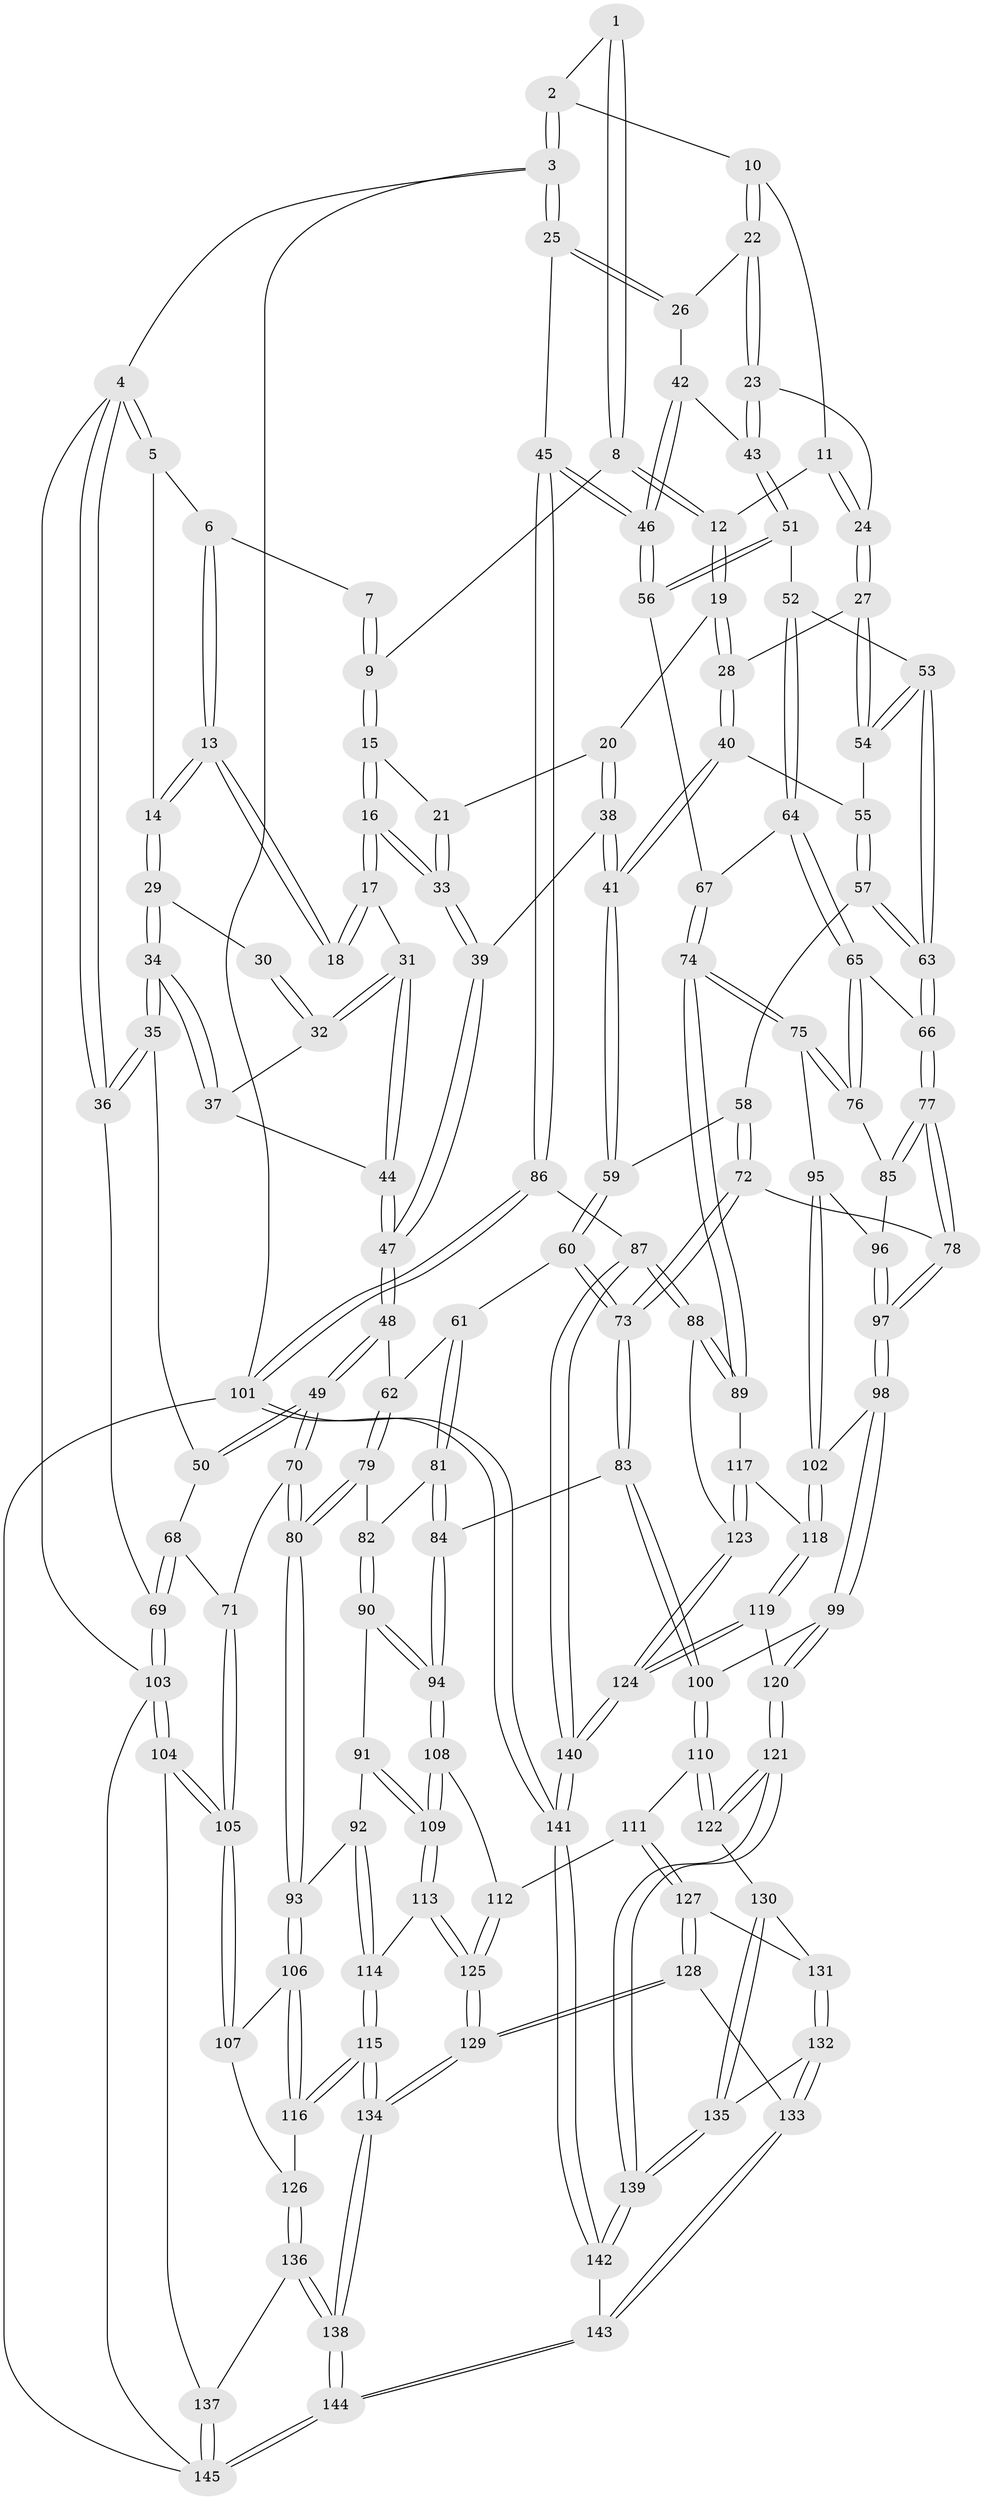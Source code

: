 // Generated by graph-tools (version 1.1) at 2025/03/03/09/25 03:03:28]
// undirected, 145 vertices, 359 edges
graph export_dot {
graph [start="1"]
  node [color=gray90,style=filled];
  1 [pos="+0.5997322222992661+0"];
  2 [pos="+0.7388575917237238+0"];
  3 [pos="+1+0"];
  4 [pos="+0+0"];
  5 [pos="+0+0"];
  6 [pos="+0.2689009407021507+0"];
  7 [pos="+0.4823017117696665+0"];
  8 [pos="+0.5715874524343736+0.04877999694382906"];
  9 [pos="+0.4858964639218317+0.03283855552753825"];
  10 [pos="+0.7320206601035935+0"];
  11 [pos="+0.6319062504637634+0.05788884575711061"];
  12 [pos="+0.6025705275270055+0.07523855973818969"];
  13 [pos="+0.2677333681482156+0"];
  14 [pos="+0.09678795512298613+0.09022387343813415"];
  15 [pos="+0.4845342800274187+0.035300075459636246"];
  16 [pos="+0.37391784095820874+0.12628207031499017"];
  17 [pos="+0.35677676532880376+0.11873211351661396"];
  18 [pos="+0.29177704755592276+0.02340613844158435"];
  19 [pos="+0.5883751906834817+0.1277810241740994"];
  20 [pos="+0.5590080408958727+0.1370440488964138"];
  21 [pos="+0.5376960263122383+0.1262926524898693"];
  22 [pos="+0.7818645613221537+0.0995089691261518"];
  23 [pos="+0.7746429306128676+0.13474915642769125"];
  24 [pos="+0.706034150317508+0.1805052902122979"];
  25 [pos="+1+0"];
  26 [pos="+0.9399149265127684+0.07284884681019926"];
  27 [pos="+0.6944188704490494+0.18989862084102754"];
  28 [pos="+0.6659411509087588+0.19801240073331108"];
  29 [pos="+0.09634876521387022+0.09349263306198846"];
  30 [pos="+0.2468253527320087+0.055969522987452704"];
  31 [pos="+0.29834197115267824+0.16760928915591722"];
  32 [pos="+0.19338821512847712+0.14587144892148377"];
  33 [pos="+0.3878008020015021+0.14514671340817942"];
  34 [pos="+0.03053254198956273+0.2109121062475969"];
  35 [pos="+0.014880283405582565+0.22613735620467385"];
  36 [pos="+0+0.2102864147608983"];
  37 [pos="+0.1608204449217827+0.167730713291351"];
  38 [pos="+0.4842282394891962+0.28459476491033914"];
  39 [pos="+0.4315821098912315+0.24614168085639504"];
  40 [pos="+0.6054173314339858+0.28776404889553764"];
  41 [pos="+0.49650612077157297+0.30229046545975846"];
  42 [pos="+0.920826753657321+0.18596971100877113"];
  43 [pos="+0.8393863697441037+0.21374017431978917"];
  44 [pos="+0.27166484456664625+0.20518912678525686"];
  45 [pos="+1+0.3139649523343852"];
  46 [pos="+1+0.3190167218944538"];
  47 [pos="+0.23037898646873542+0.3415029386730251"];
  48 [pos="+0.22009916633616922+0.35305861481651896"];
  49 [pos="+0.1979867070334946+0.3551411725468314"];
  50 [pos="+0.11903089885769251+0.31879064096917953"];
  51 [pos="+0.8411003768555297+0.24864711484909302"];
  52 [pos="+0.8066816091550255+0.34227452413753984"];
  53 [pos="+0.7748811500305819+0.3330095879214568"];
  54 [pos="+0.7695998842831899+0.3310865618900041"];
  55 [pos="+0.6601688462760211+0.3394189307266832"];
  56 [pos="+1+0.32429006990957376"];
  57 [pos="+0.6535357105405012+0.43228807217004833"];
  58 [pos="+0.5685759363631779+0.41276506884848935"];
  59 [pos="+0.48440164427237414+0.3658917230584018"];
  60 [pos="+0.46709347264524814+0.39497979964591606"];
  61 [pos="+0.43874149379549204+0.40999196898826434"];
  62 [pos="+0.2729926000822228+0.39434454264102325"];
  63 [pos="+0.6629758634403266+0.45177543523125024"];
  64 [pos="+0.8205712213522045+0.36662662136112056"];
  65 [pos="+0.8115605704230364+0.411018564770963"];
  66 [pos="+0.6657406250325316+0.4587880325929646"];
  67 [pos="+1+0.3674475228953799"];
  68 [pos="+0.0609223443236256+0.4378513075039915"];
  69 [pos="+0+0.4316774738464798"];
  70 [pos="+0.17204382533733698+0.4711444797521608"];
  71 [pos="+0.03573613506286264+0.5348371026182019"];
  72 [pos="+0.5855756521319612+0.5266486817910755"];
  73 [pos="+0.5401590290415921+0.5447964979294446"];
  74 [pos="+0.8836586754932443+0.5534837267490027"];
  75 [pos="+0.869059109592846+0.5433190031969176"];
  76 [pos="+0.8284966421772526+0.48341896865355427"];
  77 [pos="+0.6590997167856643+0.5070911298727673"];
  78 [pos="+0.656982964497017+0.5111127333843913"];
  79 [pos="+0.29836773169816605+0.47814836236320074"];
  80 [pos="+0.19821403433519344+0.5616371064482116"];
  81 [pos="+0.4165275607880826+0.462265509994363"];
  82 [pos="+0.31011350838352864+0.4945475504844007"];
  83 [pos="+0.5397334783362691+0.545599193572202"];
  84 [pos="+0.40058283540046385+0.5632366847479623"];
  85 [pos="+0.7467699530039059+0.5049117585538584"];
  86 [pos="+1+0.6570570028410796"];
  87 [pos="+1+0.6574456477063965"];
  88 [pos="+0.9678822938524544+0.6361062665599738"];
  89 [pos="+0.8915915769549986+0.5678012040294543"];
  90 [pos="+0.33195416751072654+0.555095988770686"];
  91 [pos="+0.24712259745332799+0.5755233523821399"];
  92 [pos="+0.20276579879956255+0.5724401208450447"];
  93 [pos="+0.198512727491035+0.5706747272958773"];
  94 [pos="+0.377104566159306+0.5856219318440485"];
  95 [pos="+0.8038940355933645+0.561873927321074"];
  96 [pos="+0.7547150722434475+0.5510885479970515"];
  97 [pos="+0.6813317944692191+0.5649304226825961"];
  98 [pos="+0.6874391618829944+0.5982454727699241"];
  99 [pos="+0.6190681188562321+0.651810219203092"];
  100 [pos="+0.545295461322724+0.6346281468631031"];
  101 [pos="+1+1"];
  102 [pos="+0.7194814772045788+0.6229036382725603"];
  103 [pos="+0+0.6779066702438944"];
  104 [pos="+0+0.6799018742695955"];
  105 [pos="+0+0.63934063588443"];
  106 [pos="+0.163754678216698+0.5977422565914007"];
  107 [pos="+0.05153742816587487+0.6334381471376035"];
  108 [pos="+0.3772186876384674+0.5894496265807465"];
  109 [pos="+0.31295485135153694+0.6764154543390419"];
  110 [pos="+0.515249382434098+0.6714014808927127"];
  111 [pos="+0.49982201553538713+0.6805151236305695"];
  112 [pos="+0.45876533603828135+0.6752051771097958"];
  113 [pos="+0.29340115166469793+0.719846460592687"];
  114 [pos="+0.2867077272743664+0.7219078384278718"];
  115 [pos="+0.2432491720619694+0.7485905006904544"];
  116 [pos="+0.23554137759005575+0.7465255824891747"];
  117 [pos="+0.7759459149067098+0.6645149887698485"];
  118 [pos="+0.7399415313762595+0.6603565481630636"];
  119 [pos="+0.6745390107765029+0.7778688002474325"];
  120 [pos="+0.6737500698310411+0.7779274987859481"];
  121 [pos="+0.6732182206018291+0.77821686055924"];
  122 [pos="+0.6247466730868532+0.7732065851816584"];
  123 [pos="+0.857273450714423+0.7677293996377879"];
  124 [pos="+0.832314237404909+0.8494330405109943"];
  125 [pos="+0.37223405831249484+0.7583186504472478"];
  126 [pos="+0.23174290393948624+0.7465367591348031"];
  127 [pos="+0.5012722640090905+0.7455120553177873"];
  128 [pos="+0.43921609447771626+0.8357799229496975"];
  129 [pos="+0.4126611037541859+0.8347371584533301"];
  130 [pos="+0.575999321428202+0.7871189451441624"];
  131 [pos="+0.5305962663489362+0.7666258114519777"];
  132 [pos="+0.5123960345220916+0.8419538043549655"];
  133 [pos="+0.46326725636275207+0.8496272735726773"];
  134 [pos="+0.2523107785999452+1"];
  135 [pos="+0.53446806149768+0.8413575787302415"];
  136 [pos="+0.07337295106137001+0.8005919521338566"];
  137 [pos="+0+0.6924477039385375"];
  138 [pos="+0.2313422476420196+1"];
  139 [pos="+0.6115654779421948+0.9117048612222667"];
  140 [pos="+0.8464689092940183+0.883755961315753"];
  141 [pos="+0.93087445983059+1"];
  142 [pos="+0.6094808507730864+1"];
  143 [pos="+0.5880020548633451+1"];
  144 [pos="+0.22368198713703966+1"];
  145 [pos="+0.21466148206508726+1"];
  1 -- 2;
  1 -- 8;
  1 -- 8;
  2 -- 3;
  2 -- 3;
  2 -- 10;
  3 -- 4;
  3 -- 25;
  3 -- 25;
  3 -- 101;
  4 -- 5;
  4 -- 5;
  4 -- 36;
  4 -- 36;
  4 -- 103;
  5 -- 6;
  5 -- 14;
  6 -- 7;
  6 -- 13;
  6 -- 13;
  7 -- 9;
  7 -- 9;
  8 -- 9;
  8 -- 12;
  8 -- 12;
  9 -- 15;
  9 -- 15;
  10 -- 11;
  10 -- 22;
  10 -- 22;
  11 -- 12;
  11 -- 24;
  11 -- 24;
  12 -- 19;
  12 -- 19;
  13 -- 14;
  13 -- 14;
  13 -- 18;
  13 -- 18;
  14 -- 29;
  14 -- 29;
  15 -- 16;
  15 -- 16;
  15 -- 21;
  16 -- 17;
  16 -- 17;
  16 -- 33;
  16 -- 33;
  17 -- 18;
  17 -- 18;
  17 -- 31;
  19 -- 20;
  19 -- 28;
  19 -- 28;
  20 -- 21;
  20 -- 38;
  20 -- 38;
  21 -- 33;
  21 -- 33;
  22 -- 23;
  22 -- 23;
  22 -- 26;
  23 -- 24;
  23 -- 43;
  23 -- 43;
  24 -- 27;
  24 -- 27;
  25 -- 26;
  25 -- 26;
  25 -- 45;
  26 -- 42;
  27 -- 28;
  27 -- 54;
  27 -- 54;
  28 -- 40;
  28 -- 40;
  29 -- 30;
  29 -- 34;
  29 -- 34;
  30 -- 32;
  30 -- 32;
  31 -- 32;
  31 -- 32;
  31 -- 44;
  31 -- 44;
  32 -- 37;
  33 -- 39;
  33 -- 39;
  34 -- 35;
  34 -- 35;
  34 -- 37;
  34 -- 37;
  35 -- 36;
  35 -- 36;
  35 -- 50;
  36 -- 69;
  37 -- 44;
  38 -- 39;
  38 -- 41;
  38 -- 41;
  39 -- 47;
  39 -- 47;
  40 -- 41;
  40 -- 41;
  40 -- 55;
  41 -- 59;
  41 -- 59;
  42 -- 43;
  42 -- 46;
  42 -- 46;
  43 -- 51;
  43 -- 51;
  44 -- 47;
  44 -- 47;
  45 -- 46;
  45 -- 46;
  45 -- 86;
  45 -- 86;
  46 -- 56;
  46 -- 56;
  47 -- 48;
  47 -- 48;
  48 -- 49;
  48 -- 49;
  48 -- 62;
  49 -- 50;
  49 -- 50;
  49 -- 70;
  49 -- 70;
  50 -- 68;
  51 -- 52;
  51 -- 56;
  51 -- 56;
  52 -- 53;
  52 -- 64;
  52 -- 64;
  53 -- 54;
  53 -- 54;
  53 -- 63;
  53 -- 63;
  54 -- 55;
  55 -- 57;
  55 -- 57;
  56 -- 67;
  57 -- 58;
  57 -- 63;
  57 -- 63;
  58 -- 59;
  58 -- 72;
  58 -- 72;
  59 -- 60;
  59 -- 60;
  60 -- 61;
  60 -- 73;
  60 -- 73;
  61 -- 62;
  61 -- 81;
  61 -- 81;
  62 -- 79;
  62 -- 79;
  63 -- 66;
  63 -- 66;
  64 -- 65;
  64 -- 65;
  64 -- 67;
  65 -- 66;
  65 -- 76;
  65 -- 76;
  66 -- 77;
  66 -- 77;
  67 -- 74;
  67 -- 74;
  68 -- 69;
  68 -- 69;
  68 -- 71;
  69 -- 103;
  69 -- 103;
  70 -- 71;
  70 -- 80;
  70 -- 80;
  71 -- 105;
  71 -- 105;
  72 -- 73;
  72 -- 73;
  72 -- 78;
  73 -- 83;
  73 -- 83;
  74 -- 75;
  74 -- 75;
  74 -- 89;
  74 -- 89;
  75 -- 76;
  75 -- 76;
  75 -- 95;
  76 -- 85;
  77 -- 78;
  77 -- 78;
  77 -- 85;
  77 -- 85;
  78 -- 97;
  78 -- 97;
  79 -- 80;
  79 -- 80;
  79 -- 82;
  80 -- 93;
  80 -- 93;
  81 -- 82;
  81 -- 84;
  81 -- 84;
  82 -- 90;
  82 -- 90;
  83 -- 84;
  83 -- 100;
  83 -- 100;
  84 -- 94;
  84 -- 94;
  85 -- 96;
  86 -- 87;
  86 -- 101;
  86 -- 101;
  87 -- 88;
  87 -- 88;
  87 -- 140;
  87 -- 140;
  88 -- 89;
  88 -- 89;
  88 -- 123;
  89 -- 117;
  90 -- 91;
  90 -- 94;
  90 -- 94;
  91 -- 92;
  91 -- 109;
  91 -- 109;
  92 -- 93;
  92 -- 114;
  92 -- 114;
  93 -- 106;
  93 -- 106;
  94 -- 108;
  94 -- 108;
  95 -- 96;
  95 -- 102;
  95 -- 102;
  96 -- 97;
  96 -- 97;
  97 -- 98;
  97 -- 98;
  98 -- 99;
  98 -- 99;
  98 -- 102;
  99 -- 100;
  99 -- 120;
  99 -- 120;
  100 -- 110;
  100 -- 110;
  101 -- 141;
  101 -- 141;
  101 -- 145;
  102 -- 118;
  102 -- 118;
  103 -- 104;
  103 -- 104;
  103 -- 145;
  104 -- 105;
  104 -- 105;
  104 -- 137;
  105 -- 107;
  105 -- 107;
  106 -- 107;
  106 -- 116;
  106 -- 116;
  107 -- 126;
  108 -- 109;
  108 -- 109;
  108 -- 112;
  109 -- 113;
  109 -- 113;
  110 -- 111;
  110 -- 122;
  110 -- 122;
  111 -- 112;
  111 -- 127;
  111 -- 127;
  112 -- 125;
  112 -- 125;
  113 -- 114;
  113 -- 125;
  113 -- 125;
  114 -- 115;
  114 -- 115;
  115 -- 116;
  115 -- 116;
  115 -- 134;
  115 -- 134;
  116 -- 126;
  117 -- 118;
  117 -- 123;
  117 -- 123;
  118 -- 119;
  118 -- 119;
  119 -- 120;
  119 -- 124;
  119 -- 124;
  120 -- 121;
  120 -- 121;
  121 -- 122;
  121 -- 122;
  121 -- 139;
  121 -- 139;
  122 -- 130;
  123 -- 124;
  123 -- 124;
  124 -- 140;
  124 -- 140;
  125 -- 129;
  125 -- 129;
  126 -- 136;
  126 -- 136;
  127 -- 128;
  127 -- 128;
  127 -- 131;
  128 -- 129;
  128 -- 129;
  128 -- 133;
  129 -- 134;
  129 -- 134;
  130 -- 131;
  130 -- 135;
  130 -- 135;
  131 -- 132;
  131 -- 132;
  132 -- 133;
  132 -- 133;
  132 -- 135;
  133 -- 143;
  133 -- 143;
  134 -- 138;
  134 -- 138;
  135 -- 139;
  135 -- 139;
  136 -- 137;
  136 -- 138;
  136 -- 138;
  137 -- 145;
  137 -- 145;
  138 -- 144;
  138 -- 144;
  139 -- 142;
  139 -- 142;
  140 -- 141;
  140 -- 141;
  141 -- 142;
  141 -- 142;
  142 -- 143;
  143 -- 144;
  143 -- 144;
  144 -- 145;
  144 -- 145;
}
